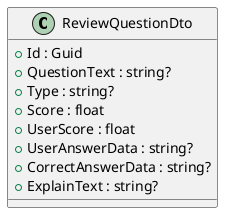 @startuml
class ReviewQuestionDto {
    + Id : Guid
    + QuestionText : string?
    + Type : string?
    + Score : float
    + UserScore : float
    + UserAnswerData : string?
    + CorrectAnswerData : string?
    + ExplainText : string?
}
@enduml